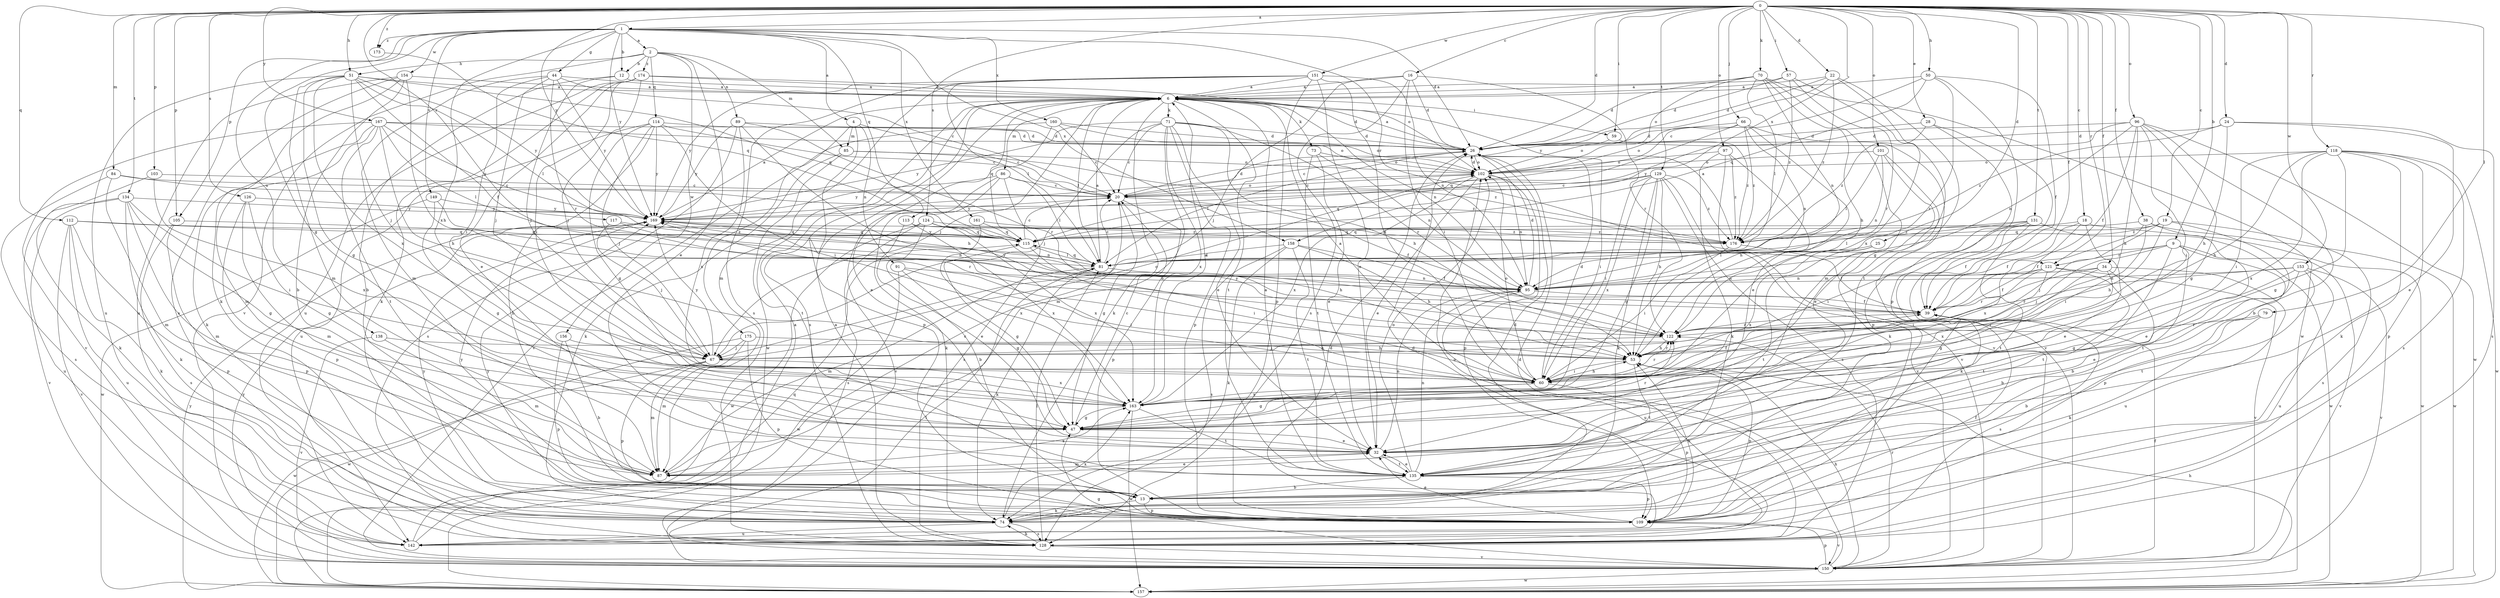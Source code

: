strict digraph  {
0;
1;
2;
4;
6;
9;
12;
13;
16;
18;
19;
20;
22;
24;
25;
26;
28;
32;
34;
38;
39;
44;
47;
50;
51;
53;
57;
59;
60;
66;
67;
70;
71;
73;
74;
79;
81;
84;
85;
86;
87;
89;
91;
95;
96;
97;
101;
102;
103;
105;
109;
112;
113;
114;
115;
117;
118;
121;
122;
124;
126;
128;
129;
131;
134;
135;
138;
142;
149;
150;
151;
153;
154;
156;
157;
158;
160;
161;
163;
167;
169;
173;
174;
175;
176;
0 -> 1  [label=a];
0 -> 9  [label=b];
0 -> 16  [label=c];
0 -> 18  [label=c];
0 -> 19  [label=c];
0 -> 22  [label=d];
0 -> 24  [label=d];
0 -> 25  [label=d];
0 -> 26  [label=d];
0 -> 28  [label=e];
0 -> 34  [label=f];
0 -> 38  [label=f];
0 -> 39  [label=f];
0 -> 50  [label=h];
0 -> 51  [label=h];
0 -> 57  [label=i];
0 -> 59  [label=i];
0 -> 66  [label=j];
0 -> 70  [label=k];
0 -> 79  [label=l];
0 -> 84  [label=m];
0 -> 96  [label=o];
0 -> 97  [label=o];
0 -> 101  [label=o];
0 -> 103  [label=p];
0 -> 105  [label=p];
0 -> 112  [label=q];
0 -> 117  [label=r];
0 -> 118  [label=r];
0 -> 121  [label=r];
0 -> 124  [label=s];
0 -> 126  [label=s];
0 -> 129  [label=t];
0 -> 131  [label=t];
0 -> 134  [label=t];
0 -> 151  [label=w];
0 -> 153  [label=w];
0 -> 158  [label=x];
0 -> 167  [label=y];
0 -> 169  [label=y];
0 -> 173  [label=z];
1 -> 2  [label=a];
1 -> 4  [label=a];
1 -> 12  [label=b];
1 -> 26  [label=d];
1 -> 44  [label=g];
1 -> 47  [label=g];
1 -> 105  [label=p];
1 -> 113  [label=q];
1 -> 121  [label=r];
1 -> 138  [label=u];
1 -> 149  [label=v];
1 -> 154  [label=w];
1 -> 158  [label=x];
1 -> 160  [label=x];
1 -> 161  [label=x];
1 -> 163  [label=x];
1 -> 169  [label=y];
1 -> 173  [label=z];
2 -> 12  [label=b];
2 -> 32  [label=e];
2 -> 51  [label=h];
2 -> 85  [label=m];
2 -> 89  [label=n];
2 -> 114  [label=q];
2 -> 150  [label=v];
2 -> 156  [label=w];
2 -> 174  [label=z];
4 -> 20  [label=c];
4 -> 85  [label=m];
4 -> 91  [label=n];
4 -> 109  [label=p];
4 -> 175  [label=z];
6 -> 26  [label=d];
6 -> 59  [label=i];
6 -> 67  [label=j];
6 -> 71  [label=k];
6 -> 73  [label=k];
6 -> 74  [label=k];
6 -> 81  [label=l];
6 -> 86  [label=m];
6 -> 95  [label=n];
6 -> 115  [label=q];
6 -> 128  [label=s];
6 -> 135  [label=t];
6 -> 157  [label=w];
9 -> 13  [label=b];
9 -> 67  [label=j];
9 -> 81  [label=l];
9 -> 109  [label=p];
9 -> 121  [label=r];
9 -> 135  [label=t];
9 -> 150  [label=v];
12 -> 6  [label=a];
12 -> 13  [label=b];
12 -> 67  [label=j];
13 -> 26  [label=d];
13 -> 74  [label=k];
13 -> 109  [label=p];
13 -> 169  [label=y];
16 -> 6  [label=a];
16 -> 26  [label=d];
16 -> 60  [label=i];
16 -> 67  [label=j];
16 -> 122  [label=r];
16 -> 128  [label=s];
18 -> 32  [label=e];
18 -> 39  [label=f];
18 -> 115  [label=q];
18 -> 157  [label=w];
18 -> 163  [label=x];
19 -> 53  [label=h];
19 -> 67  [label=j];
19 -> 115  [label=q];
19 -> 128  [label=s];
19 -> 135  [label=t];
19 -> 176  [label=z];
20 -> 26  [label=d];
20 -> 39  [label=f];
20 -> 47  [label=g];
20 -> 102  [label=o];
20 -> 109  [label=p];
20 -> 169  [label=y];
22 -> 6  [label=a];
22 -> 26  [label=d];
22 -> 135  [label=t];
22 -> 163  [label=x];
22 -> 169  [label=y];
22 -> 176  [label=z];
24 -> 26  [label=d];
24 -> 32  [label=e];
24 -> 53  [label=h];
24 -> 128  [label=s];
24 -> 176  [label=z];
25 -> 81  [label=l];
25 -> 135  [label=t];
25 -> 163  [label=x];
26 -> 6  [label=a];
26 -> 20  [label=c];
26 -> 60  [label=i];
26 -> 81  [label=l];
26 -> 102  [label=o];
28 -> 26  [label=d];
28 -> 109  [label=p];
28 -> 150  [label=v];
28 -> 176  [label=z];
32 -> 87  [label=m];
32 -> 95  [label=n];
32 -> 135  [label=t];
34 -> 13  [label=b];
34 -> 47  [label=g];
34 -> 60  [label=i];
34 -> 95  [label=n];
34 -> 122  [label=r];
34 -> 142  [label=u];
38 -> 32  [label=e];
38 -> 39  [label=f];
38 -> 60  [label=i];
38 -> 115  [label=q];
38 -> 157  [label=w];
39 -> 122  [label=r];
39 -> 128  [label=s];
44 -> 6  [label=a];
44 -> 20  [label=c];
44 -> 60  [label=i];
44 -> 67  [label=j];
44 -> 87  [label=m];
44 -> 122  [label=r];
44 -> 169  [label=y];
47 -> 20  [label=c];
47 -> 32  [label=e];
47 -> 122  [label=r];
50 -> 6  [label=a];
50 -> 20  [label=c];
50 -> 39  [label=f];
50 -> 109  [label=p];
50 -> 115  [label=q];
50 -> 122  [label=r];
51 -> 6  [label=a];
51 -> 39  [label=f];
51 -> 47  [label=g];
51 -> 67  [label=j];
51 -> 81  [label=l];
51 -> 87  [label=m];
51 -> 115  [label=q];
51 -> 142  [label=u];
51 -> 163  [label=x];
51 -> 169  [label=y];
53 -> 60  [label=i];
53 -> 109  [label=p];
53 -> 122  [label=r];
53 -> 135  [label=t];
57 -> 6  [label=a];
57 -> 26  [label=d];
57 -> 47  [label=g];
57 -> 122  [label=r];
57 -> 176  [label=z];
59 -> 102  [label=o];
59 -> 176  [label=z];
60 -> 6  [label=a];
60 -> 26  [label=d];
60 -> 39  [label=f];
60 -> 47  [label=g];
60 -> 53  [label=h];
60 -> 102  [label=o];
60 -> 109  [label=p];
60 -> 122  [label=r];
60 -> 163  [label=x];
66 -> 26  [label=d];
66 -> 32  [label=e];
66 -> 95  [label=n];
66 -> 102  [label=o];
66 -> 115  [label=q];
66 -> 150  [label=v];
66 -> 176  [label=z];
67 -> 87  [label=m];
67 -> 102  [label=o];
67 -> 109  [label=p];
67 -> 157  [label=w];
67 -> 163  [label=x];
67 -> 169  [label=y];
70 -> 6  [label=a];
70 -> 26  [label=d];
70 -> 53  [label=h];
70 -> 81  [label=l];
70 -> 87  [label=m];
70 -> 95  [label=n];
70 -> 102  [label=o];
70 -> 157  [label=w];
71 -> 20  [label=c];
71 -> 26  [label=d];
71 -> 32  [label=e];
71 -> 53  [label=h];
71 -> 67  [label=j];
71 -> 87  [label=m];
71 -> 109  [label=p];
71 -> 122  [label=r];
71 -> 163  [label=x];
71 -> 169  [label=y];
73 -> 32  [label=e];
73 -> 95  [label=n];
73 -> 102  [label=o];
73 -> 135  [label=t];
74 -> 128  [label=s];
74 -> 142  [label=u];
74 -> 163  [label=x];
74 -> 169  [label=y];
79 -> 13  [label=b];
79 -> 74  [label=k];
79 -> 122  [label=r];
81 -> 6  [label=a];
81 -> 20  [label=c];
81 -> 74  [label=k];
81 -> 87  [label=m];
81 -> 95  [label=n];
81 -> 115  [label=q];
84 -> 20  [label=c];
84 -> 87  [label=m];
84 -> 128  [label=s];
84 -> 176  [label=z];
85 -> 74  [label=k];
85 -> 102  [label=o];
85 -> 135  [label=t];
85 -> 176  [label=z];
86 -> 20  [label=c];
86 -> 74  [label=k];
86 -> 81  [label=l];
86 -> 128  [label=s];
86 -> 150  [label=v];
86 -> 169  [label=y];
87 -> 20  [label=c];
87 -> 32  [label=e];
87 -> 163  [label=x];
89 -> 26  [label=d];
89 -> 53  [label=h];
89 -> 122  [label=r];
89 -> 128  [label=s];
89 -> 163  [label=x];
89 -> 169  [label=y];
91 -> 47  [label=g];
91 -> 60  [label=i];
91 -> 95  [label=n];
91 -> 157  [label=w];
95 -> 26  [label=d];
95 -> 39  [label=f];
95 -> 142  [label=u];
95 -> 169  [label=y];
96 -> 13  [label=b];
96 -> 26  [label=d];
96 -> 39  [label=f];
96 -> 47  [label=g];
96 -> 53  [label=h];
96 -> 60  [label=i];
96 -> 95  [label=n];
96 -> 157  [label=w];
96 -> 169  [label=y];
97 -> 53  [label=h];
97 -> 74  [label=k];
97 -> 102  [label=o];
97 -> 150  [label=v];
97 -> 176  [label=z];
101 -> 32  [label=e];
101 -> 74  [label=k];
101 -> 81  [label=l];
101 -> 95  [label=n];
101 -> 102  [label=o];
102 -> 20  [label=c];
102 -> 26  [label=d];
102 -> 32  [label=e];
102 -> 95  [label=n];
102 -> 109  [label=p];
102 -> 163  [label=x];
103 -> 20  [label=c];
103 -> 74  [label=k];
103 -> 163  [label=x];
105 -> 109  [label=p];
105 -> 115  [label=q];
105 -> 128  [label=s];
109 -> 32  [label=e];
109 -> 39  [label=f];
109 -> 53  [label=h];
109 -> 150  [label=v];
109 -> 169  [label=y];
112 -> 74  [label=k];
112 -> 109  [label=p];
112 -> 115  [label=q];
112 -> 142  [label=u];
112 -> 150  [label=v];
112 -> 176  [label=z];
113 -> 32  [label=e];
113 -> 163  [label=x];
113 -> 176  [label=z];
114 -> 13  [label=b];
114 -> 20  [label=c];
114 -> 26  [label=d];
114 -> 47  [label=g];
114 -> 60  [label=i];
114 -> 67  [label=j];
114 -> 142  [label=u];
114 -> 169  [label=y];
115 -> 20  [label=c];
115 -> 47  [label=g];
115 -> 60  [label=i];
115 -> 81  [label=l];
115 -> 169  [label=y];
117 -> 67  [label=j];
117 -> 95  [label=n];
117 -> 115  [label=q];
118 -> 47  [label=g];
118 -> 53  [label=h];
118 -> 60  [label=i];
118 -> 74  [label=k];
118 -> 102  [label=o];
118 -> 109  [label=p];
118 -> 128  [label=s];
118 -> 157  [label=w];
118 -> 163  [label=x];
121 -> 39  [label=f];
121 -> 60  [label=i];
121 -> 95  [label=n];
121 -> 135  [label=t];
121 -> 150  [label=v];
121 -> 163  [label=x];
122 -> 53  [label=h];
122 -> 67  [label=j];
122 -> 169  [label=y];
124 -> 13  [label=b];
124 -> 53  [label=h];
124 -> 115  [label=q];
124 -> 128  [label=s];
124 -> 157  [label=w];
124 -> 163  [label=x];
124 -> 176  [label=z];
126 -> 47  [label=g];
126 -> 87  [label=m];
126 -> 109  [label=p];
126 -> 169  [label=y];
128 -> 6  [label=a];
128 -> 26  [label=d];
128 -> 74  [label=k];
128 -> 81  [label=l];
128 -> 102  [label=o];
128 -> 150  [label=v];
129 -> 20  [label=c];
129 -> 47  [label=g];
129 -> 53  [label=h];
129 -> 60  [label=i];
129 -> 74  [label=k];
129 -> 115  [label=q];
129 -> 128  [label=s];
129 -> 150  [label=v];
129 -> 163  [label=x];
129 -> 176  [label=z];
131 -> 39  [label=f];
131 -> 60  [label=i];
131 -> 74  [label=k];
131 -> 81  [label=l];
131 -> 135  [label=t];
131 -> 157  [label=w];
131 -> 176  [label=z];
134 -> 47  [label=g];
134 -> 60  [label=i];
134 -> 74  [label=k];
134 -> 87  [label=m];
134 -> 142  [label=u];
134 -> 150  [label=v];
134 -> 169  [label=y];
135 -> 6  [label=a];
135 -> 13  [label=b];
135 -> 32  [label=e];
135 -> 95  [label=n];
135 -> 102  [label=o];
135 -> 109  [label=p];
138 -> 53  [label=h];
138 -> 87  [label=m];
138 -> 150  [label=v];
142 -> 6  [label=a];
142 -> 26  [label=d];
142 -> 115  [label=q];
149 -> 47  [label=g];
149 -> 122  [label=r];
149 -> 157  [label=w];
149 -> 169  [label=y];
150 -> 26  [label=d];
150 -> 39  [label=f];
150 -> 47  [label=g];
150 -> 53  [label=h];
150 -> 81  [label=l];
150 -> 109  [label=p];
150 -> 122  [label=r];
150 -> 157  [label=w];
150 -> 169  [label=y];
151 -> 6  [label=a];
151 -> 32  [label=e];
151 -> 60  [label=i];
151 -> 81  [label=l];
151 -> 87  [label=m];
151 -> 95  [label=n];
151 -> 109  [label=p];
151 -> 128  [label=s];
151 -> 169  [label=y];
153 -> 32  [label=e];
153 -> 47  [label=g];
153 -> 95  [label=n];
153 -> 122  [label=r];
153 -> 135  [label=t];
153 -> 142  [label=u];
153 -> 150  [label=v];
154 -> 6  [label=a];
154 -> 13  [label=b];
154 -> 53  [label=h];
154 -> 74  [label=k];
154 -> 128  [label=s];
154 -> 142  [label=u];
156 -> 13  [label=b];
156 -> 67  [label=j];
156 -> 109  [label=p];
157 -> 53  [label=h];
157 -> 169  [label=y];
158 -> 39  [label=f];
158 -> 53  [label=h];
158 -> 74  [label=k];
158 -> 81  [label=l];
158 -> 128  [label=s];
158 -> 135  [label=t];
160 -> 20  [label=c];
160 -> 26  [label=d];
160 -> 32  [label=e];
160 -> 102  [label=o];
160 -> 150  [label=v];
161 -> 115  [label=q];
161 -> 163  [label=x];
161 -> 176  [label=z];
163 -> 6  [label=a];
163 -> 47  [label=g];
163 -> 135  [label=t];
163 -> 157  [label=w];
167 -> 26  [label=d];
167 -> 53  [label=h];
167 -> 74  [label=k];
167 -> 81  [label=l];
167 -> 87  [label=m];
167 -> 102  [label=o];
167 -> 135  [label=t];
167 -> 150  [label=v];
167 -> 169  [label=y];
169 -> 6  [label=a];
169 -> 95  [label=n];
169 -> 115  [label=q];
173 -> 115  [label=q];
174 -> 6  [label=a];
174 -> 32  [label=e];
174 -> 60  [label=i];
174 -> 67  [label=j];
174 -> 74  [label=k];
174 -> 102  [label=o];
174 -> 142  [label=u];
175 -> 53  [label=h];
175 -> 67  [label=j];
175 -> 87  [label=m];
175 -> 109  [label=p];
175 -> 157  [label=w];
176 -> 6  [label=a];
176 -> 39  [label=f];
176 -> 60  [label=i];
}
